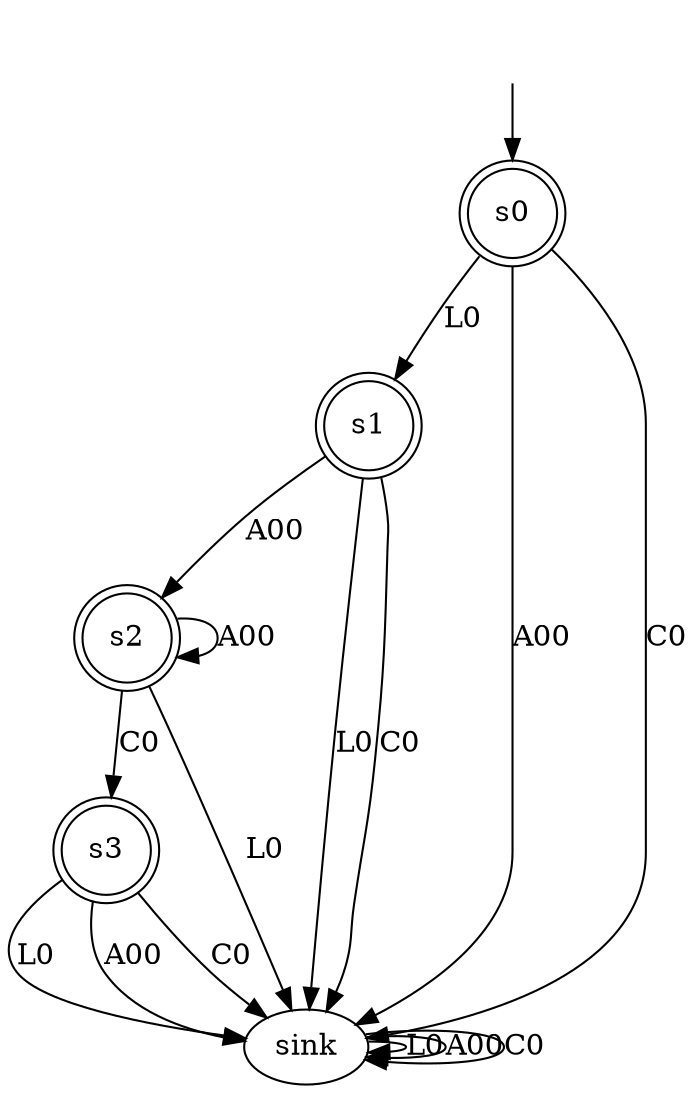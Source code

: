 digraph "data/our_models/magento_1_1_m" {
s0 [label=s0, shape=doublecircle];
s1 [label=s1, shape=doublecircle];
s2 [label=s2, shape=doublecircle];
s3 [label=s3, shape=doublecircle];
sink [label=sink];
s0 -> s1  [label=L0];
s0 -> sink  [label=A00];
s0 -> sink  [label=C0];
s1 -> s2  [label=A00];
s1 -> sink  [label=L0];
s1 -> sink  [label=C0];
s2 -> s3  [label=C0];
s2 -> s2  [label=A00];
s2 -> sink  [label=L0];
s3 -> sink  [label=L0];
s3 -> sink  [label=A00];
s3 -> sink  [label=C0];
sink -> sink  [label=L0];
sink -> sink  [label=A00];
sink -> sink  [label=C0];
__start0 [label="", shape=none];
__start0 -> s0  [label=""];
}
